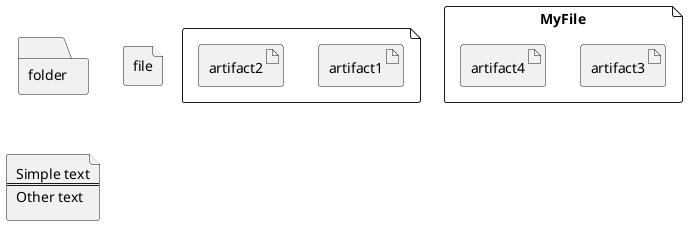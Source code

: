 {
  "sha1": "nbemjsjlgzypsxgai5p7uclocqfhf1c",
  "insertion": {
    "when": "2024-06-04T17:28:38.388Z",
    "user": "plantuml@gmail.com"
  }
}
@startuml
folder folder
file file
file {
  artifact artifact1
  artifact artifact2
}
file MyFile {
  artifact artifact3
  artifact artifact4
}
file MyOtherFile [
  Simple text
  ====
  Other text
]
@enduml
